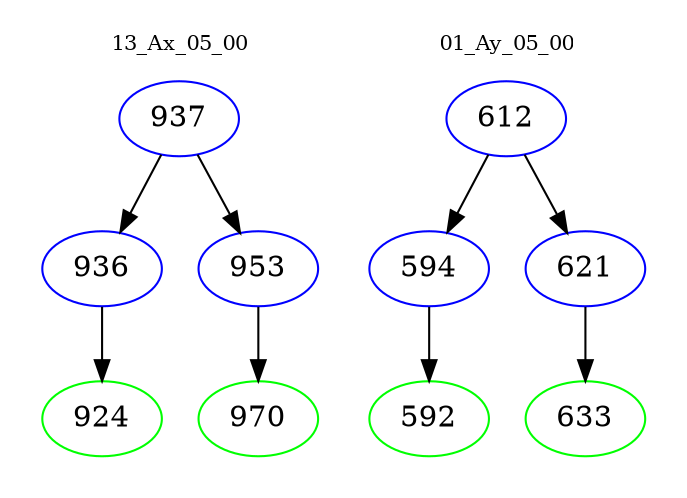digraph{
subgraph cluster_0 {
color = white
label = "13_Ax_05_00";
fontsize=10;
T0_937 [label="937", color="blue"]
T0_937 -> T0_936 [color="black"]
T0_936 [label="936", color="blue"]
T0_936 -> T0_924 [color="black"]
T0_924 [label="924", color="green"]
T0_937 -> T0_953 [color="black"]
T0_953 [label="953", color="blue"]
T0_953 -> T0_970 [color="black"]
T0_970 [label="970", color="green"]
}
subgraph cluster_1 {
color = white
label = "01_Ay_05_00";
fontsize=10;
T1_612 [label="612", color="blue"]
T1_612 -> T1_594 [color="black"]
T1_594 [label="594", color="blue"]
T1_594 -> T1_592 [color="black"]
T1_592 [label="592", color="green"]
T1_612 -> T1_621 [color="black"]
T1_621 [label="621", color="blue"]
T1_621 -> T1_633 [color="black"]
T1_633 [label="633", color="green"]
}
}
